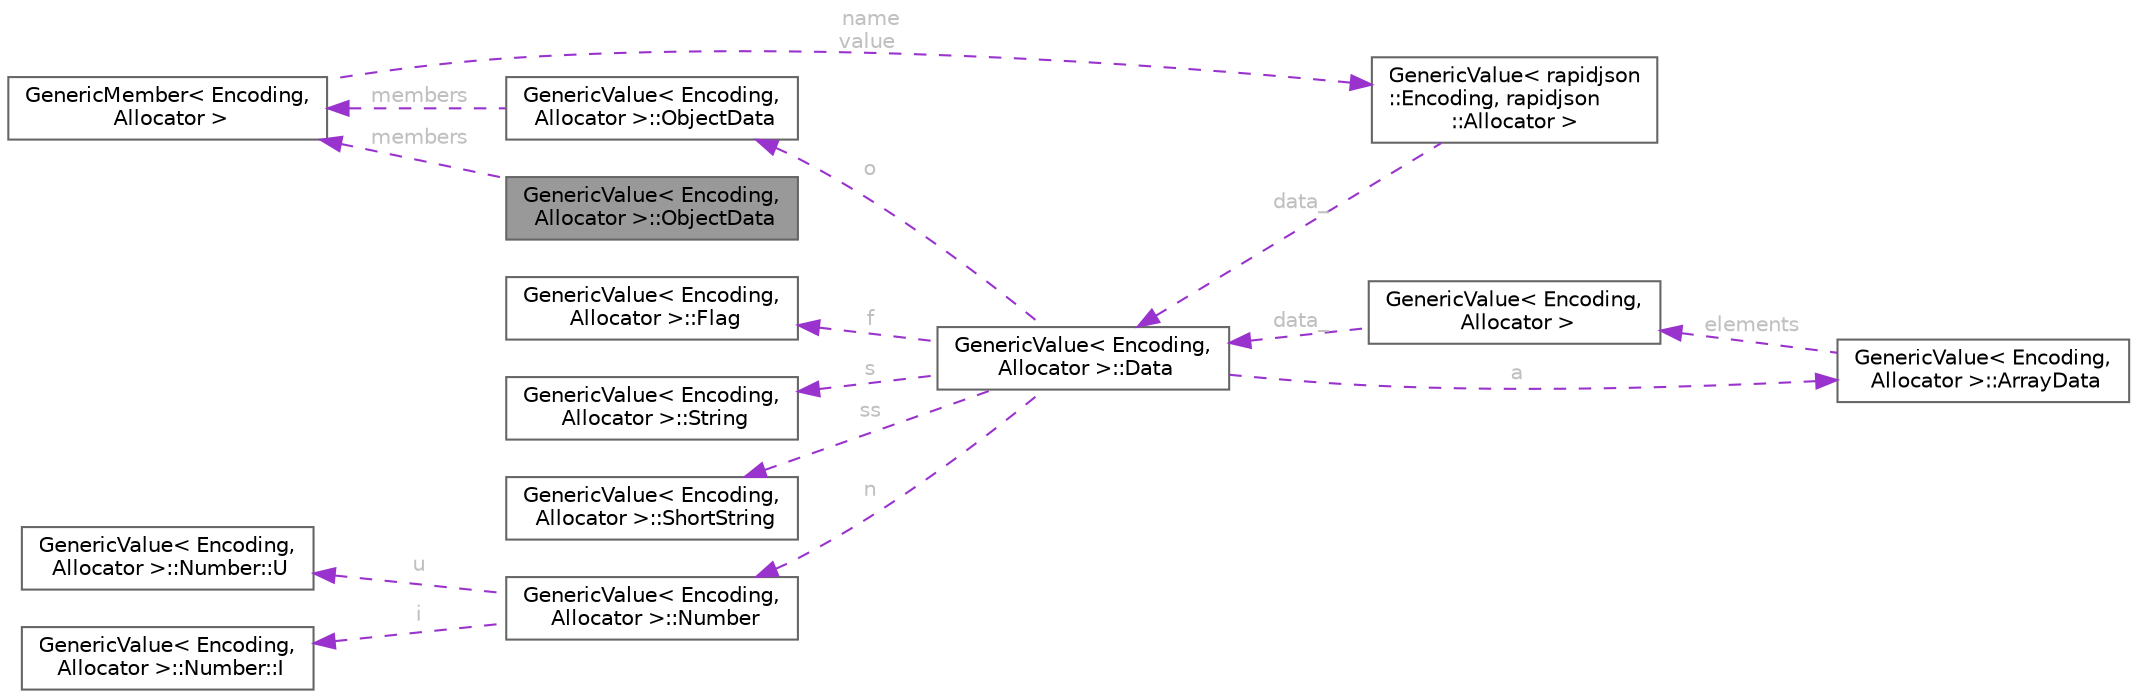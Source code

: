 digraph "GenericValue&lt; Encoding, Allocator &gt;::ObjectData"
{
 // LATEX_PDF_SIZE
  bgcolor="transparent";
  edge [fontname=Helvetica,fontsize=10,labelfontname=Helvetica,labelfontsize=10];
  node [fontname=Helvetica,fontsize=10,shape=box,height=0.2,width=0.4];
  rankdir="LR";
  Node1 [id="Node000001",label="GenericValue\< Encoding,\l Allocator \>::ObjectData",height=0.2,width=0.4,color="gray40", fillcolor="grey60", style="filled", fontcolor="black",tooltip=" "];
  Node2 -> Node1 [id="edge1_Node000001_Node000002",dir="back",color="darkorchid3",style="dashed",tooltip=" ",label=" members",fontcolor="grey" ];
  Node2 [id="Node000002",label="GenericMember\< Encoding,\l Allocator \>",height=0.2,width=0.4,color="gray40", fillcolor="white", style="filled",URL="$struct_generic_member.html",tooltip="Name-value pair in a JSON object value."];
  Node3 -> Node2 [id="edge2_Node000002_Node000003",dir="back",color="darkorchid3",style="dashed",tooltip=" ",label=" name\nvalue",fontcolor="grey" ];
  Node3 [id="Node000003",label="GenericValue\< rapidjson\l::Encoding, rapidjson\l::Allocator \>",height=0.2,width=0.4,color="gray40", fillcolor="white", style="filled",URL="$class_generic_value.html",tooltip=" "];
  Node4 -> Node3 [id="edge3_Node000003_Node000004",dir="back",color="darkorchid3",style="dashed",tooltip=" ",label=" data_",fontcolor="grey" ];
  Node4 [id="Node000004",label="GenericValue\< Encoding,\l Allocator \>::Data",height=0.2,width=0.4,color="gray40", fillcolor="white", style="filled",URL="$union_generic_value_1_1_data.html",tooltip=" "];
  Node5 -> Node4 [id="edge4_Node000004_Node000005",dir="back",color="darkorchid3",style="dashed",tooltip=" ",label=" s",fontcolor="grey" ];
  Node5 [id="Node000005",label="GenericValue\< Encoding,\l Allocator \>::String",height=0.2,width=0.4,color="gray40", fillcolor="white", style="filled",URL="$struct_generic_value_1_1_string.html",tooltip=" "];
  Node6 -> Node4 [id="edge5_Node000004_Node000006",dir="back",color="darkorchid3",style="dashed",tooltip=" ",label=" ss",fontcolor="grey" ];
  Node6 [id="Node000006",label="GenericValue\< Encoding,\l Allocator \>::ShortString",height=0.2,width=0.4,color="gray40", fillcolor="white", style="filled",URL="$struct_generic_value_1_1_short_string.html",tooltip=" "];
  Node7 -> Node4 [id="edge6_Node000004_Node000007",dir="back",color="darkorchid3",style="dashed",tooltip=" ",label=" n",fontcolor="grey" ];
  Node7 [id="Node000007",label="GenericValue\< Encoding,\l Allocator \>::Number",height=0.2,width=0.4,color="gray40", fillcolor="white", style="filled",URL="$union_generic_value_1_1_number.html",tooltip=" "];
  Node8 -> Node7 [id="edge7_Node000007_Node000008",dir="back",color="darkorchid3",style="dashed",tooltip=" ",label=" i",fontcolor="grey" ];
  Node8 [id="Node000008",label="GenericValue\< Encoding,\l Allocator \>::Number::I",height=0.2,width=0.4,color="gray40", fillcolor="white", style="filled",URL="$struct_generic_value_1_1_number_1_1_i.html",tooltip=" "];
  Node9 -> Node7 [id="edge8_Node000007_Node000009",dir="back",color="darkorchid3",style="dashed",tooltip=" ",label=" u",fontcolor="grey" ];
  Node9 [id="Node000009",label="GenericValue\< Encoding,\l Allocator \>::Number::U",height=0.2,width=0.4,color="gray40", fillcolor="white", style="filled",URL="$struct_generic_value_1_1_number_1_1_u.html",tooltip=" "];
  Node10 -> Node4 [id="edge9_Node000004_Node000010",dir="back",color="darkorchid3",style="dashed",tooltip=" ",label=" o",fontcolor="grey" ];
  Node10 [id="Node000010",label="GenericValue\< Encoding,\l Allocator \>::ObjectData",height=0.2,width=0.4,color="gray40", fillcolor="white", style="filled",URL="$struct_generic_value_1_1_object_data.html",tooltip=" "];
  Node2 -> Node10 [id="edge10_Node000010_Node000002",dir="back",color="darkorchid3",style="dashed",tooltip=" ",label=" members",fontcolor="grey" ];
  Node11 -> Node4 [id="edge11_Node000004_Node000011",dir="back",color="darkorchid3",style="dashed",tooltip=" ",label=" a",fontcolor="grey" ];
  Node11 [id="Node000011",label="GenericValue\< Encoding,\l Allocator \>::ArrayData",height=0.2,width=0.4,color="gray40", fillcolor="white", style="filled",URL="$struct_generic_value_1_1_array_data.html",tooltip=" "];
  Node12 -> Node11 [id="edge12_Node000011_Node000012",dir="back",color="darkorchid3",style="dashed",tooltip=" ",label=" elements",fontcolor="grey" ];
  Node12 [id="Node000012",label="GenericValue\< Encoding,\l Allocator \>",height=0.2,width=0.4,color="gray40", fillcolor="white", style="filled",URL="$class_generic_value.html",tooltip="Represents a JSON value. Use Value for UTF8 encoding and default allocator."];
  Node4 -> Node12 [id="edge13_Node000012_Node000004",dir="back",color="darkorchid3",style="dashed",tooltip=" ",label=" data_",fontcolor="grey" ];
  Node13 -> Node4 [id="edge14_Node000004_Node000013",dir="back",color="darkorchid3",style="dashed",tooltip=" ",label=" f",fontcolor="grey" ];
  Node13 [id="Node000013",label="GenericValue\< Encoding,\l Allocator \>::Flag",height=0.2,width=0.4,color="gray40", fillcolor="white", style="filled",URL="$struct_generic_value_1_1_flag.html",tooltip=" "];
}
